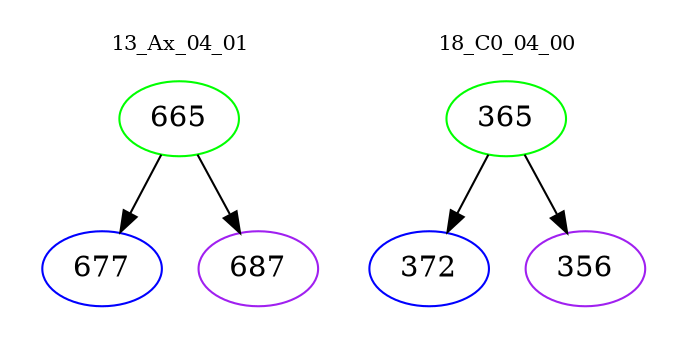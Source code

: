 digraph{
subgraph cluster_0 {
color = white
label = "13_Ax_04_01";
fontsize=10;
T0_665 [label="665", color="green"]
T0_665 -> T0_677 [color="black"]
T0_677 [label="677", color="blue"]
T0_665 -> T0_687 [color="black"]
T0_687 [label="687", color="purple"]
}
subgraph cluster_1 {
color = white
label = "18_C0_04_00";
fontsize=10;
T1_365 [label="365", color="green"]
T1_365 -> T1_372 [color="black"]
T1_372 [label="372", color="blue"]
T1_365 -> T1_356 [color="black"]
T1_356 [label="356", color="purple"]
}
}
